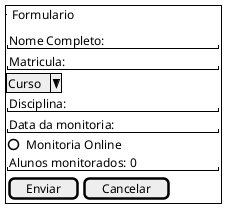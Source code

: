 @startsalt
{+
  {^"Formulario"}
  "Nome Completo:            "
  "Matricula:                "
  ^Curso^
  "Disciplina:               "
  "Data da monitoria:        "
  ()Monitoria Online
  "Alunos monitorados: 0     "
  {
    [ Enviar ] | [ Cancelar ]
  }
}
@endsalt
